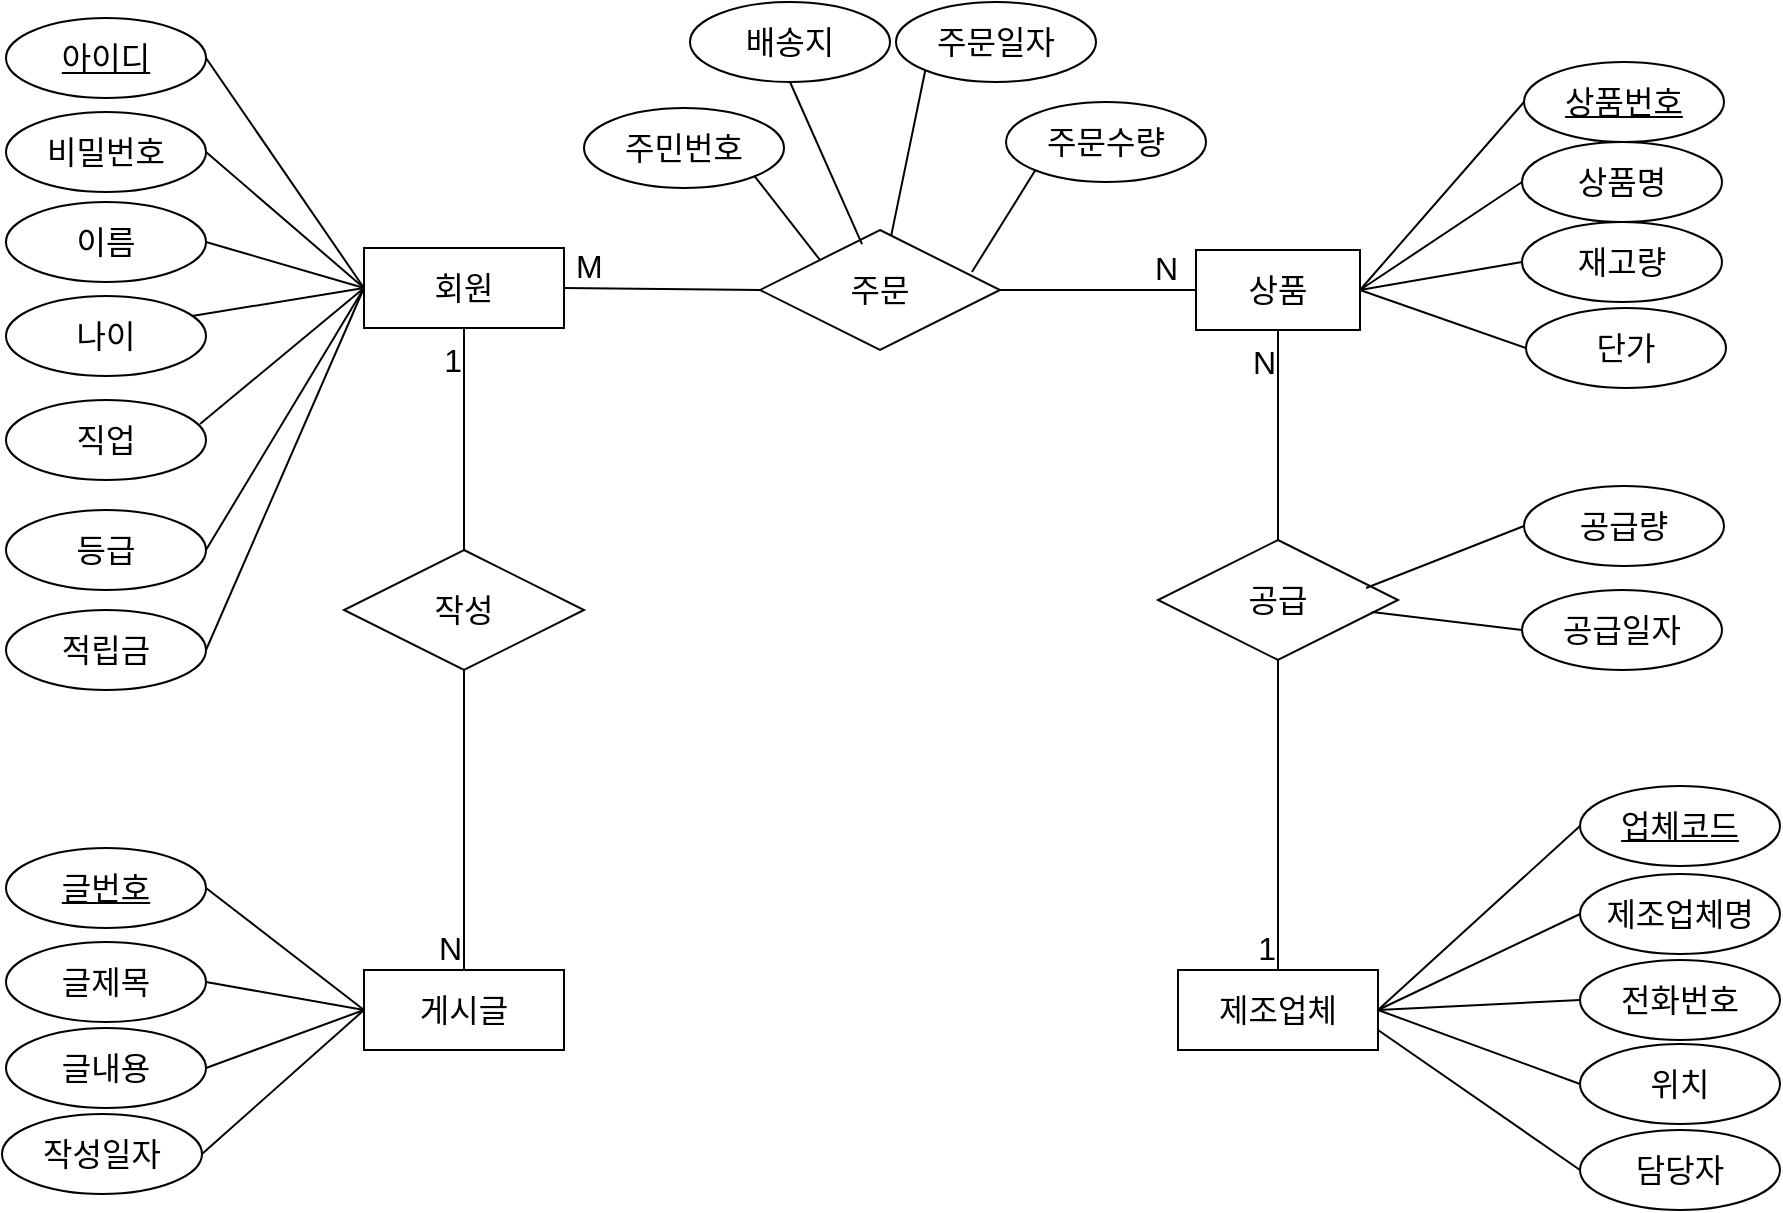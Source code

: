 <mxfile version="23.0.2" type="github">
  <diagram name="페이지-1" id="MAXi2UrqhzSvvPwt2Qxl">
    <mxGraphModel dx="2586" dy="1243" grid="0" gridSize="10" guides="1" tooltips="1" connect="1" arrows="1" fold="1" page="0" pageScale="1" pageWidth="827" pageHeight="1169" math="0" shadow="0">
      <root>
        <mxCell id="0" />
        <mxCell id="1" parent="0" />
        <mxCell id="D1hfKeOPMcl4Jce2dl7W-1" value="회원" style="whiteSpace=wrap;html=1;align=center;fontSize=16;" vertex="1" parent="1">
          <mxGeometry x="-755" y="-18" width="100" height="40" as="geometry" />
        </mxCell>
        <mxCell id="D1hfKeOPMcl4Jce2dl7W-3" value="상품" style="whiteSpace=wrap;html=1;align=center;fontSize=16;" vertex="1" parent="1">
          <mxGeometry x="-339" y="-17" width="82" height="40" as="geometry" />
        </mxCell>
        <mxCell id="D1hfKeOPMcl4Jce2dl7W-4" value="아이디" style="ellipse;whiteSpace=wrap;html=1;align=center;fontStyle=4;fontSize=16;" vertex="1" parent="1">
          <mxGeometry x="-934" y="-133" width="100" height="40" as="geometry" />
        </mxCell>
        <mxCell id="D1hfKeOPMcl4Jce2dl7W-5" value="비밀번호" style="ellipse;whiteSpace=wrap;html=1;align=center;fontSize=16;" vertex="1" parent="1">
          <mxGeometry x="-934" y="-86" width="100" height="40" as="geometry" />
        </mxCell>
        <mxCell id="D1hfKeOPMcl4Jce2dl7W-6" value="이름" style="ellipse;whiteSpace=wrap;html=1;align=center;fontSize=16;" vertex="1" parent="1">
          <mxGeometry x="-934" y="-41" width="100" height="40" as="geometry" />
        </mxCell>
        <mxCell id="D1hfKeOPMcl4Jce2dl7W-7" value="나이" style="ellipse;whiteSpace=wrap;html=1;align=center;fontSize=16;" vertex="1" parent="1">
          <mxGeometry x="-934" y="6" width="100" height="40" as="geometry" />
        </mxCell>
        <mxCell id="D1hfKeOPMcl4Jce2dl7W-8" value="직업" style="ellipse;whiteSpace=wrap;html=1;align=center;fontSize=16;" vertex="1" parent="1">
          <mxGeometry x="-934" y="58" width="100" height="40" as="geometry" />
        </mxCell>
        <mxCell id="D1hfKeOPMcl4Jce2dl7W-9" value="등급" style="ellipse;whiteSpace=wrap;html=1;align=center;fontSize=16;" vertex="1" parent="1">
          <mxGeometry x="-934" y="113" width="100" height="40" as="geometry" />
        </mxCell>
        <mxCell id="D1hfKeOPMcl4Jce2dl7W-10" value="적립금" style="ellipse;whiteSpace=wrap;html=1;align=center;fontSize=16;" vertex="1" parent="1">
          <mxGeometry x="-934" y="163" width="100" height="40" as="geometry" />
        </mxCell>
        <mxCell id="D1hfKeOPMcl4Jce2dl7W-12" value="상품번호" style="ellipse;whiteSpace=wrap;html=1;align=center;fontStyle=4;fontSize=16;" vertex="1" parent="1">
          <mxGeometry x="-175" y="-111" width="100" height="40" as="geometry" />
        </mxCell>
        <mxCell id="D1hfKeOPMcl4Jce2dl7W-13" value="상품명" style="ellipse;whiteSpace=wrap;html=1;align=center;fontSize=16;" vertex="1" parent="1">
          <mxGeometry x="-176" y="-71" width="100" height="40" as="geometry" />
        </mxCell>
        <mxCell id="D1hfKeOPMcl4Jce2dl7W-14" value="재고량" style="ellipse;whiteSpace=wrap;html=1;align=center;fontSize=16;" vertex="1" parent="1">
          <mxGeometry x="-176" y="-31" width="100" height="40" as="geometry" />
        </mxCell>
        <mxCell id="D1hfKeOPMcl4Jce2dl7W-15" value="단가" style="ellipse;whiteSpace=wrap;html=1;align=center;fontSize=16;" vertex="1" parent="1">
          <mxGeometry x="-174" y="12" width="100" height="40" as="geometry" />
        </mxCell>
        <mxCell id="D1hfKeOPMcl4Jce2dl7W-30" value="" style="endArrow=none;html=1;rounded=0;fontSize=12;startSize=8;endSize=8;curved=1;entryX=0;entryY=0.5;entryDx=0;entryDy=0;exitX=1;exitY=0.5;exitDx=0;exitDy=0;" edge="1" parent="1" source="D1hfKeOPMcl4Jce2dl7W-4" target="D1hfKeOPMcl4Jce2dl7W-1">
          <mxGeometry relative="1" as="geometry">
            <mxPoint x="-866" y="-111.5" as="sourcePoint" />
            <mxPoint x="-706" y="-111.5" as="targetPoint" />
          </mxGeometry>
        </mxCell>
        <mxCell id="D1hfKeOPMcl4Jce2dl7W-31" value="" style="endArrow=none;html=1;rounded=0;fontSize=12;startSize=8;endSize=8;curved=1;entryX=0;entryY=0.5;entryDx=0;entryDy=0;exitX=1;exitY=0.5;exitDx=0;exitDy=0;" edge="1" parent="1" source="D1hfKeOPMcl4Jce2dl7W-5" target="D1hfKeOPMcl4Jce2dl7W-1">
          <mxGeometry relative="1" as="geometry">
            <mxPoint x="-867" y="-62" as="sourcePoint" />
            <mxPoint x="-756" y="1" as="targetPoint" />
          </mxGeometry>
        </mxCell>
        <mxCell id="D1hfKeOPMcl4Jce2dl7W-33" value="" style="endArrow=none;html=1;rounded=0;fontSize=12;startSize=8;endSize=8;curved=1;exitX=1;exitY=0.5;exitDx=0;exitDy=0;entryX=0;entryY=0.5;entryDx=0;entryDy=0;" edge="1" parent="1" source="D1hfKeOPMcl4Jce2dl7W-10" target="D1hfKeOPMcl4Jce2dl7W-1">
          <mxGeometry relative="1" as="geometry">
            <mxPoint x="-723" y="130" as="sourcePoint" />
            <mxPoint x="-615" y="196.5" as="targetPoint" />
          </mxGeometry>
        </mxCell>
        <mxCell id="D1hfKeOPMcl4Jce2dl7W-34" value="" style="endArrow=none;html=1;rounded=0;fontSize=12;startSize=8;endSize=8;curved=1;entryX=0;entryY=0.5;entryDx=0;entryDy=0;exitX=1;exitY=0.5;exitDx=0;exitDy=0;" edge="1" parent="1" source="D1hfKeOPMcl4Jce2dl7W-6" target="D1hfKeOPMcl4Jce2dl7W-1">
          <mxGeometry relative="1" as="geometry">
            <mxPoint x="-864" y="-23" as="sourcePoint" />
            <mxPoint x="-761" y="3" as="targetPoint" />
          </mxGeometry>
        </mxCell>
        <mxCell id="D1hfKeOPMcl4Jce2dl7W-35" value="" style="endArrow=none;html=1;rounded=0;fontSize=12;startSize=8;endSize=8;curved=1;entryX=0;entryY=0.5;entryDx=0;entryDy=0;exitX=1;exitY=0.5;exitDx=0;exitDy=0;" edge="1" parent="1" source="D1hfKeOPMcl4Jce2dl7W-9" target="D1hfKeOPMcl4Jce2dl7W-1">
          <mxGeometry relative="1" as="geometry">
            <mxPoint x="-864" y="134" as="sourcePoint" />
            <mxPoint x="-756" y="200.5" as="targetPoint" />
          </mxGeometry>
        </mxCell>
        <mxCell id="D1hfKeOPMcl4Jce2dl7W-36" value="" style="endArrow=none;html=1;rounded=0;fontSize=12;startSize=8;endSize=8;curved=1;entryX=0;entryY=0.5;entryDx=0;entryDy=0;exitX=0.97;exitY=0.3;exitDx=0;exitDy=0;exitPerimeter=0;" edge="1" parent="1" source="D1hfKeOPMcl4Jce2dl7W-8" target="D1hfKeOPMcl4Jce2dl7W-1">
          <mxGeometry relative="1" as="geometry">
            <mxPoint x="-864" y="79" as="sourcePoint" />
            <mxPoint x="-756" y="145.5" as="targetPoint" />
          </mxGeometry>
        </mxCell>
        <mxCell id="D1hfKeOPMcl4Jce2dl7W-37" value="" style="endArrow=none;html=1;rounded=0;fontSize=12;startSize=8;endSize=8;curved=1;entryX=0;entryY=0.5;entryDx=0;entryDy=0;exitX=0.93;exitY=0.25;exitDx=0;exitDy=0;exitPerimeter=0;" edge="1" parent="1" source="D1hfKeOPMcl4Jce2dl7W-7" target="D1hfKeOPMcl4Jce2dl7W-1">
          <mxGeometry relative="1" as="geometry">
            <mxPoint x="-866" y="23.5" as="sourcePoint" />
            <mxPoint x="-758" y="90" as="targetPoint" />
          </mxGeometry>
        </mxCell>
        <mxCell id="D1hfKeOPMcl4Jce2dl7W-40" value="" style="endArrow=none;html=1;rounded=0;fontSize=12;startSize=8;endSize=8;curved=1;entryX=0;entryY=0.5;entryDx=0;entryDy=0;exitX=1;exitY=0.5;exitDx=0;exitDy=0;" edge="1" parent="1" source="D1hfKeOPMcl4Jce2dl7W-3" target="D1hfKeOPMcl4Jce2dl7W-12">
          <mxGeometry relative="1" as="geometry">
            <mxPoint x="-331" y="-76" as="sourcePoint" />
            <mxPoint x="-171" y="-76" as="targetPoint" />
          </mxGeometry>
        </mxCell>
        <mxCell id="D1hfKeOPMcl4Jce2dl7W-41" value="" style="endArrow=none;html=1;rounded=0;fontSize=12;startSize=8;endSize=8;curved=1;entryX=0;entryY=0.5;entryDx=0;entryDy=0;exitX=1;exitY=0.5;exitDx=0;exitDy=0;" edge="1" parent="1" source="D1hfKeOPMcl4Jce2dl7W-3" target="D1hfKeOPMcl4Jce2dl7W-13">
          <mxGeometry relative="1" as="geometry">
            <mxPoint x="-314" y="53" as="sourcePoint" />
            <mxPoint x="-154" y="53" as="targetPoint" />
          </mxGeometry>
        </mxCell>
        <mxCell id="D1hfKeOPMcl4Jce2dl7W-42" value="" style="endArrow=none;html=1;rounded=0;fontSize=12;startSize=8;endSize=8;curved=1;exitX=1;exitY=0.5;exitDx=0;exitDy=0;entryX=0;entryY=0.5;entryDx=0;entryDy=0;" edge="1" parent="1" source="D1hfKeOPMcl4Jce2dl7W-3" target="D1hfKeOPMcl4Jce2dl7W-14">
          <mxGeometry relative="1" as="geometry">
            <mxPoint x="-170" y="243" as="sourcePoint" />
            <mxPoint x="-10" y="243" as="targetPoint" />
          </mxGeometry>
        </mxCell>
        <mxCell id="D1hfKeOPMcl4Jce2dl7W-43" value="" style="endArrow=none;html=1;rounded=0;fontSize=12;startSize=8;endSize=8;curved=1;exitX=1;exitY=0.5;exitDx=0;exitDy=0;entryX=0;entryY=0.5;entryDx=0;entryDy=0;" edge="1" parent="1" source="D1hfKeOPMcl4Jce2dl7W-3" target="D1hfKeOPMcl4Jce2dl7W-15">
          <mxGeometry relative="1" as="geometry">
            <mxPoint x="-160" y="253" as="sourcePoint" />
            <mxPoint y="253" as="targetPoint" />
          </mxGeometry>
        </mxCell>
        <mxCell id="D1hfKeOPMcl4Jce2dl7W-44" value="게시글" style="whiteSpace=wrap;html=1;align=center;fontSize=16;" vertex="1" parent="1">
          <mxGeometry x="-755" y="343" width="100" height="40" as="geometry" />
        </mxCell>
        <mxCell id="D1hfKeOPMcl4Jce2dl7W-45" value="제조업체" style="whiteSpace=wrap;html=1;align=center;fontSize=16;" vertex="1" parent="1">
          <mxGeometry x="-348" y="343" width="100" height="40" as="geometry" />
        </mxCell>
        <mxCell id="D1hfKeOPMcl4Jce2dl7W-46" value="글번호" style="ellipse;whiteSpace=wrap;html=1;align=center;fontStyle=4;fontSize=16;" vertex="1" parent="1">
          <mxGeometry x="-934" y="282" width="100" height="40" as="geometry" />
        </mxCell>
        <mxCell id="D1hfKeOPMcl4Jce2dl7W-48" value="글제목" style="ellipse;whiteSpace=wrap;html=1;align=center;fontSize=16;" vertex="1" parent="1">
          <mxGeometry x="-934" y="329" width="100" height="40" as="geometry" />
        </mxCell>
        <mxCell id="D1hfKeOPMcl4Jce2dl7W-49" value="글내용" style="ellipse;whiteSpace=wrap;html=1;align=center;fontSize=16;" vertex="1" parent="1">
          <mxGeometry x="-934" y="372" width="100" height="40" as="geometry" />
        </mxCell>
        <mxCell id="D1hfKeOPMcl4Jce2dl7W-50" value="작성일자" style="ellipse;whiteSpace=wrap;html=1;align=center;fontSize=16;" vertex="1" parent="1">
          <mxGeometry x="-936" y="415" width="100" height="40" as="geometry" />
        </mxCell>
        <mxCell id="D1hfKeOPMcl4Jce2dl7W-51" value="" style="endArrow=none;html=1;rounded=0;fontSize=12;startSize=8;endSize=8;curved=1;exitX=1;exitY=0.5;exitDx=0;exitDy=0;entryX=0;entryY=0.5;entryDx=0;entryDy=0;" edge="1" parent="1" source="D1hfKeOPMcl4Jce2dl7W-46" target="D1hfKeOPMcl4Jce2dl7W-44">
          <mxGeometry relative="1" as="geometry">
            <mxPoint x="-790" y="176" as="sourcePoint" />
            <mxPoint x="-630" y="176" as="targetPoint" />
          </mxGeometry>
        </mxCell>
        <mxCell id="D1hfKeOPMcl4Jce2dl7W-52" value="" style="endArrow=none;html=1;rounded=0;fontSize=12;startSize=8;endSize=8;curved=1;exitX=1;exitY=0.5;exitDx=0;exitDy=0;entryX=0;entryY=0.5;entryDx=0;entryDy=0;" edge="1" parent="1" source="D1hfKeOPMcl4Jce2dl7W-48" target="D1hfKeOPMcl4Jce2dl7W-44">
          <mxGeometry relative="1" as="geometry">
            <mxPoint x="-780" y="186" as="sourcePoint" />
            <mxPoint x="-620" y="186" as="targetPoint" />
          </mxGeometry>
        </mxCell>
        <mxCell id="D1hfKeOPMcl4Jce2dl7W-53" value="" style="endArrow=none;html=1;rounded=0;fontSize=12;startSize=8;endSize=8;curved=1;exitX=1;exitY=0.5;exitDx=0;exitDy=0;entryX=0;entryY=0.5;entryDx=0;entryDy=0;" edge="1" parent="1" source="D1hfKeOPMcl4Jce2dl7W-49" target="D1hfKeOPMcl4Jce2dl7W-44">
          <mxGeometry relative="1" as="geometry">
            <mxPoint x="-770" y="196" as="sourcePoint" />
            <mxPoint x="-610" y="196" as="targetPoint" />
          </mxGeometry>
        </mxCell>
        <mxCell id="D1hfKeOPMcl4Jce2dl7W-54" value="" style="endArrow=none;html=1;rounded=0;fontSize=12;startSize=8;endSize=8;curved=1;exitX=1;exitY=0.5;exitDx=0;exitDy=0;entryX=0;entryY=0.5;entryDx=0;entryDy=0;" edge="1" parent="1" source="D1hfKeOPMcl4Jce2dl7W-50" target="D1hfKeOPMcl4Jce2dl7W-44">
          <mxGeometry relative="1" as="geometry">
            <mxPoint x="-760" y="206" as="sourcePoint" />
            <mxPoint x="-600" y="206" as="targetPoint" />
          </mxGeometry>
        </mxCell>
        <mxCell id="D1hfKeOPMcl4Jce2dl7W-57" value="업체코드" style="ellipse;whiteSpace=wrap;html=1;align=center;fontStyle=4;fontSize=16;" vertex="1" parent="1">
          <mxGeometry x="-147" y="251" width="100" height="40" as="geometry" />
        </mxCell>
        <mxCell id="D1hfKeOPMcl4Jce2dl7W-58" value="전화번호" style="ellipse;whiteSpace=wrap;html=1;align=center;fontSize=16;" vertex="1" parent="1">
          <mxGeometry x="-147" y="338" width="100" height="40" as="geometry" />
        </mxCell>
        <mxCell id="D1hfKeOPMcl4Jce2dl7W-59" value="제조업체명" style="ellipse;whiteSpace=wrap;html=1;align=center;fontSize=16;" vertex="1" parent="1">
          <mxGeometry x="-147" y="295" width="100" height="40" as="geometry" />
        </mxCell>
        <mxCell id="D1hfKeOPMcl4Jce2dl7W-60" value="위치" style="ellipse;whiteSpace=wrap;html=1;align=center;fontSize=16;" vertex="1" parent="1">
          <mxGeometry x="-147" y="380" width="100" height="40" as="geometry" />
        </mxCell>
        <mxCell id="D1hfKeOPMcl4Jce2dl7W-61" value="담당자" style="ellipse;whiteSpace=wrap;html=1;align=center;fontSize=16;" vertex="1" parent="1">
          <mxGeometry x="-147" y="423" width="100" height="40" as="geometry" />
        </mxCell>
        <mxCell id="D1hfKeOPMcl4Jce2dl7W-62" value="" style="endArrow=none;html=1;rounded=0;fontSize=12;startSize=8;endSize=8;curved=1;exitX=1;exitY=0.5;exitDx=0;exitDy=0;entryX=0;entryY=0.5;entryDx=0;entryDy=0;" edge="1" parent="1" source="D1hfKeOPMcl4Jce2dl7W-45" target="D1hfKeOPMcl4Jce2dl7W-57">
          <mxGeometry relative="1" as="geometry">
            <mxPoint x="-279" y="245" as="sourcePoint" />
            <mxPoint x="-338" y="230" as="targetPoint" />
          </mxGeometry>
        </mxCell>
        <mxCell id="D1hfKeOPMcl4Jce2dl7W-63" value="" style="endArrow=none;html=1;rounded=0;fontSize=12;startSize=8;endSize=8;curved=1;exitX=1;exitY=0.5;exitDx=0;exitDy=0;entryX=0;entryY=0.5;entryDx=0;entryDy=0;" edge="1" parent="1" source="D1hfKeOPMcl4Jce2dl7W-45" target="D1hfKeOPMcl4Jce2dl7W-59">
          <mxGeometry relative="1" as="geometry">
            <mxPoint x="-322" y="477" as="sourcePoint" />
            <mxPoint x="-162" y="477" as="targetPoint" />
          </mxGeometry>
        </mxCell>
        <mxCell id="D1hfKeOPMcl4Jce2dl7W-64" value="" style="endArrow=none;html=1;rounded=0;fontSize=12;startSize=8;endSize=8;curved=1;exitX=1;exitY=0.5;exitDx=0;exitDy=0;entryX=0;entryY=0.5;entryDx=0;entryDy=0;" edge="1" parent="1" source="D1hfKeOPMcl4Jce2dl7W-45" target="D1hfKeOPMcl4Jce2dl7W-58">
          <mxGeometry relative="1" as="geometry">
            <mxPoint x="-200" y="452" as="sourcePoint" />
            <mxPoint x="-166" y="503" as="targetPoint" />
          </mxGeometry>
        </mxCell>
        <mxCell id="D1hfKeOPMcl4Jce2dl7W-65" value="" style="endArrow=none;html=1;rounded=0;fontSize=12;startSize=8;endSize=8;curved=1;exitX=1;exitY=0.5;exitDx=0;exitDy=0;entryX=0;entryY=0.5;entryDx=0;entryDy=0;" edge="1" parent="1" source="D1hfKeOPMcl4Jce2dl7W-45" target="D1hfKeOPMcl4Jce2dl7W-60">
          <mxGeometry relative="1" as="geometry">
            <mxPoint x="-324" y="534" as="sourcePoint" />
            <mxPoint x="-164" y="534" as="targetPoint" />
          </mxGeometry>
        </mxCell>
        <mxCell id="D1hfKeOPMcl4Jce2dl7W-66" value="" style="endArrow=none;html=1;rounded=0;fontSize=12;startSize=8;endSize=8;curved=1;exitX=1;exitY=0.75;exitDx=0;exitDy=0;entryX=0;entryY=0.5;entryDx=0;entryDy=0;entryPerimeter=0;" edge="1" parent="1" source="D1hfKeOPMcl4Jce2dl7W-45" target="D1hfKeOPMcl4Jce2dl7W-61">
          <mxGeometry relative="1" as="geometry">
            <mxPoint x="-296" y="547" as="sourcePoint" />
            <mxPoint x="-136" y="547" as="targetPoint" />
          </mxGeometry>
        </mxCell>
        <mxCell id="D1hfKeOPMcl4Jce2dl7W-71" value="" style="endArrow=none;html=1;rounded=0;fontSize=12;startSize=8;endSize=8;curved=1;exitX=1;exitY=0.5;exitDx=0;exitDy=0;entryX=0;entryY=0.5;entryDx=0;entryDy=0;" edge="1" parent="1" source="D1hfKeOPMcl4Jce2dl7W-68" target="D1hfKeOPMcl4Jce2dl7W-3">
          <mxGeometry relative="1" as="geometry">
            <mxPoint x="-701" y="208" as="sourcePoint" />
            <mxPoint x="-541" y="208" as="targetPoint" />
          </mxGeometry>
        </mxCell>
        <mxCell id="D1hfKeOPMcl4Jce2dl7W-73" value="N" style="resizable=0;html=1;whiteSpace=wrap;align=right;verticalAlign=bottom;fontSize=16;" connectable="0" vertex="1" parent="D1hfKeOPMcl4Jce2dl7W-71">
          <mxGeometry x="1" relative="1" as="geometry">
            <mxPoint x="-8" as="offset" />
          </mxGeometry>
        </mxCell>
        <mxCell id="D1hfKeOPMcl4Jce2dl7W-74" value="" style="endArrow=none;html=1;rounded=0;fontSize=12;startSize=8;endSize=8;curved=1;exitX=1;exitY=0.5;exitDx=0;exitDy=0;entryX=0;entryY=0.5;entryDx=0;entryDy=0;" edge="1" parent="1" source="D1hfKeOPMcl4Jce2dl7W-1" target="D1hfKeOPMcl4Jce2dl7W-68">
          <mxGeometry relative="1" as="geometry">
            <mxPoint x="-655" y="2" as="sourcePoint" />
            <mxPoint x="-339" y="3" as="targetPoint" />
          </mxGeometry>
        </mxCell>
        <mxCell id="D1hfKeOPMcl4Jce2dl7W-75" value="M" style="resizable=0;html=1;whiteSpace=wrap;align=left;verticalAlign=bottom;fontSize=16;" connectable="0" vertex="1" parent="D1hfKeOPMcl4Jce2dl7W-74">
          <mxGeometry x="-1" relative="1" as="geometry">
            <mxPoint x="4" as="offset" />
          </mxGeometry>
        </mxCell>
        <mxCell id="D1hfKeOPMcl4Jce2dl7W-68" value="주문" style="shape=rhombus;perimeter=rhombusPerimeter;whiteSpace=wrap;html=1;align=center;fontSize=16;" vertex="1" parent="1">
          <mxGeometry x="-557" y="-27" width="120" height="60" as="geometry" />
        </mxCell>
        <mxCell id="D1hfKeOPMcl4Jce2dl7W-77" value="공급" style="shape=rhombus;perimeter=rhombusPerimeter;whiteSpace=wrap;html=1;align=center;fontSize=16;" vertex="1" parent="1">
          <mxGeometry x="-358" y="128" width="120" height="60" as="geometry" />
        </mxCell>
        <mxCell id="D1hfKeOPMcl4Jce2dl7W-80" value="" style="endArrow=none;html=1;rounded=0;fontSize=12;startSize=8;endSize=8;curved=1;entryX=0.5;entryY=0;entryDx=0;entryDy=0;exitX=0.5;exitY=1;exitDx=0;exitDy=0;" edge="1" parent="1" source="D1hfKeOPMcl4Jce2dl7W-77" target="D1hfKeOPMcl4Jce2dl7W-45">
          <mxGeometry relative="1" as="geometry">
            <mxPoint x="-424" y="222" as="sourcePoint" />
            <mxPoint x="-264" y="222" as="targetPoint" />
          </mxGeometry>
        </mxCell>
        <mxCell id="D1hfKeOPMcl4Jce2dl7W-81" value="1" style="resizable=0;html=1;whiteSpace=wrap;align=right;verticalAlign=bottom;fontSize=16;" connectable="0" vertex="1" parent="D1hfKeOPMcl4Jce2dl7W-80">
          <mxGeometry x="1" relative="1" as="geometry" />
        </mxCell>
        <mxCell id="D1hfKeOPMcl4Jce2dl7W-82" value="" style="endArrow=none;html=1;rounded=0;fontSize=12;startSize=8;endSize=8;curved=1;entryX=0.5;entryY=1;entryDx=0;entryDy=0;exitX=0.5;exitY=0;exitDx=0;exitDy=0;" edge="1" parent="1" source="D1hfKeOPMcl4Jce2dl7W-77" target="D1hfKeOPMcl4Jce2dl7W-3">
          <mxGeometry relative="1" as="geometry">
            <mxPoint x="-424" y="222" as="sourcePoint" />
            <mxPoint x="-264" y="222" as="targetPoint" />
          </mxGeometry>
        </mxCell>
        <mxCell id="D1hfKeOPMcl4Jce2dl7W-83" value="N" style="resizable=0;html=1;whiteSpace=wrap;align=right;verticalAlign=bottom;fontSize=16;" connectable="0" vertex="1" parent="D1hfKeOPMcl4Jce2dl7W-82">
          <mxGeometry x="1" relative="1" as="geometry">
            <mxPoint y="27" as="offset" />
          </mxGeometry>
        </mxCell>
        <mxCell id="D1hfKeOPMcl4Jce2dl7W-84" value="공급량" style="ellipse;whiteSpace=wrap;html=1;align=center;fontSize=16;" vertex="1" parent="1">
          <mxGeometry x="-175" y="101" width="100" height="40" as="geometry" />
        </mxCell>
        <mxCell id="D1hfKeOPMcl4Jce2dl7W-85" value="공급일자" style="ellipse;whiteSpace=wrap;html=1;align=center;fontSize=16;" vertex="1" parent="1">
          <mxGeometry x="-176" y="153" width="100" height="40" as="geometry" />
        </mxCell>
        <mxCell id="D1hfKeOPMcl4Jce2dl7W-86" value="" style="endArrow=none;html=1;rounded=0;fontSize=12;startSize=8;endSize=8;curved=1;entryX=0;entryY=0.5;entryDx=0;entryDy=0;exitX=0.867;exitY=0.4;exitDx=0;exitDy=0;exitPerimeter=0;" edge="1" parent="1" source="D1hfKeOPMcl4Jce2dl7W-77" target="D1hfKeOPMcl4Jce2dl7W-84">
          <mxGeometry relative="1" as="geometry">
            <mxPoint x="-424" y="222" as="sourcePoint" />
            <mxPoint x="-264" y="222" as="targetPoint" />
          </mxGeometry>
        </mxCell>
        <mxCell id="D1hfKeOPMcl4Jce2dl7W-87" value="" style="endArrow=none;html=1;rounded=0;fontSize=12;startSize=8;endSize=8;curved=1;entryX=0;entryY=0.5;entryDx=0;entryDy=0;exitX=0.892;exitY=0.6;exitDx=0;exitDy=0;exitPerimeter=0;" edge="1" parent="1" source="D1hfKeOPMcl4Jce2dl7W-77" target="D1hfKeOPMcl4Jce2dl7W-85">
          <mxGeometry relative="1" as="geometry">
            <mxPoint x="-414" y="232" as="sourcePoint" />
            <mxPoint x="-254" y="232" as="targetPoint" />
          </mxGeometry>
        </mxCell>
        <mxCell id="D1hfKeOPMcl4Jce2dl7W-88" value="주민번호" style="ellipse;whiteSpace=wrap;html=1;align=center;fontSize=16;" vertex="1" parent="1">
          <mxGeometry x="-645" y="-88" width="100" height="40" as="geometry" />
        </mxCell>
        <mxCell id="D1hfKeOPMcl4Jce2dl7W-89" value="배송지" style="ellipse;whiteSpace=wrap;html=1;align=center;fontSize=16;" vertex="1" parent="1">
          <mxGeometry x="-592" y="-141" width="100" height="40" as="geometry" />
        </mxCell>
        <mxCell id="D1hfKeOPMcl4Jce2dl7W-90" value="주문일자" style="ellipse;whiteSpace=wrap;html=1;align=center;fontSize=16;" vertex="1" parent="1">
          <mxGeometry x="-489" y="-141" width="100" height="40" as="geometry" />
        </mxCell>
        <mxCell id="D1hfKeOPMcl4Jce2dl7W-91" value="주문수량" style="ellipse;whiteSpace=wrap;html=1;align=center;fontSize=16;" vertex="1" parent="1">
          <mxGeometry x="-434" y="-91" width="100" height="40" as="geometry" />
        </mxCell>
        <mxCell id="D1hfKeOPMcl4Jce2dl7W-93" value="" style="endArrow=none;html=1;rounded=0;fontSize=12;startSize=8;endSize=8;curved=1;exitX=1;exitY=1;exitDx=0;exitDy=0;entryX=0;entryY=0;entryDx=0;entryDy=0;" edge="1" parent="1" source="D1hfKeOPMcl4Jce2dl7W-88" target="D1hfKeOPMcl4Jce2dl7W-68">
          <mxGeometry relative="1" as="geometry">
            <mxPoint x="-584" y="141" as="sourcePoint" />
            <mxPoint x="-424" y="141" as="targetPoint" />
          </mxGeometry>
        </mxCell>
        <mxCell id="D1hfKeOPMcl4Jce2dl7W-94" value="" style="endArrow=none;html=1;rounded=0;fontSize=12;startSize=8;endSize=8;curved=1;exitX=0.5;exitY=1;exitDx=0;exitDy=0;entryX=0.425;entryY=0.117;entryDx=0;entryDy=0;entryPerimeter=0;" edge="1" parent="1" source="D1hfKeOPMcl4Jce2dl7W-89" target="D1hfKeOPMcl4Jce2dl7W-68">
          <mxGeometry relative="1" as="geometry">
            <mxPoint x="-574" y="151" as="sourcePoint" />
            <mxPoint x="-414" y="151" as="targetPoint" />
          </mxGeometry>
        </mxCell>
        <mxCell id="D1hfKeOPMcl4Jce2dl7W-95" value="" style="endArrow=none;html=1;rounded=0;fontSize=12;startSize=8;endSize=8;curved=1;exitX=0;exitY=1;exitDx=0;exitDy=0;" edge="1" parent="1" source="D1hfKeOPMcl4Jce2dl7W-90" target="D1hfKeOPMcl4Jce2dl7W-68">
          <mxGeometry relative="1" as="geometry">
            <mxPoint x="-564" y="161" as="sourcePoint" />
            <mxPoint x="-404" y="161" as="targetPoint" />
          </mxGeometry>
        </mxCell>
        <mxCell id="D1hfKeOPMcl4Jce2dl7W-96" value="" style="endArrow=none;html=1;rounded=0;fontSize=12;startSize=8;endSize=8;curved=1;exitX=0.883;exitY=0.35;exitDx=0;exitDy=0;exitPerimeter=0;entryX=0;entryY=1;entryDx=0;entryDy=0;" edge="1" parent="1" source="D1hfKeOPMcl4Jce2dl7W-68" target="D1hfKeOPMcl4Jce2dl7W-91">
          <mxGeometry relative="1" as="geometry">
            <mxPoint x="-554" y="171" as="sourcePoint" />
            <mxPoint x="-394" y="171" as="targetPoint" />
          </mxGeometry>
        </mxCell>
        <mxCell id="D1hfKeOPMcl4Jce2dl7W-97" style="edgeStyle=none;curved=1;rounded=0;orthogonalLoop=1;jettySize=auto;html=1;exitX=1;exitY=1;exitDx=0;exitDy=0;fontSize=12;startSize=8;endSize=8;" edge="1" parent="1" source="D1hfKeOPMcl4Jce2dl7W-89" target="D1hfKeOPMcl4Jce2dl7W-89">
          <mxGeometry relative="1" as="geometry" />
        </mxCell>
        <mxCell id="D1hfKeOPMcl4Jce2dl7W-98" value="작성" style="shape=rhombus;perimeter=rhombusPerimeter;whiteSpace=wrap;html=1;align=center;fontSize=16;" vertex="1" parent="1">
          <mxGeometry x="-765" y="133" width="120" height="60" as="geometry" />
        </mxCell>
        <mxCell id="D1hfKeOPMcl4Jce2dl7W-99" value="" style="endArrow=none;html=1;rounded=0;fontSize=12;startSize=8;endSize=8;curved=1;entryX=0.5;entryY=1;entryDx=0;entryDy=0;exitX=0.5;exitY=0;exitDx=0;exitDy=0;" edge="1" parent="1" source="D1hfKeOPMcl4Jce2dl7W-98" target="D1hfKeOPMcl4Jce2dl7W-1">
          <mxGeometry relative="1" as="geometry">
            <mxPoint x="-599" y="257" as="sourcePoint" />
            <mxPoint x="-439" y="257" as="targetPoint" />
          </mxGeometry>
        </mxCell>
        <mxCell id="D1hfKeOPMcl4Jce2dl7W-100" value="1" style="resizable=0;html=1;whiteSpace=wrap;align=right;verticalAlign=bottom;fontSize=16;" connectable="0" vertex="1" parent="D1hfKeOPMcl4Jce2dl7W-99">
          <mxGeometry x="1" relative="1" as="geometry">
            <mxPoint y="27" as="offset" />
          </mxGeometry>
        </mxCell>
        <mxCell id="D1hfKeOPMcl4Jce2dl7W-101" value="" style="endArrow=none;html=1;rounded=0;fontSize=12;startSize=8;endSize=8;curved=1;exitX=0.5;exitY=1;exitDx=0;exitDy=0;entryX=0.5;entryY=0;entryDx=0;entryDy=0;" edge="1" parent="1" source="D1hfKeOPMcl4Jce2dl7W-98" target="D1hfKeOPMcl4Jce2dl7W-44">
          <mxGeometry relative="1" as="geometry">
            <mxPoint x="-424" y="352" as="sourcePoint" />
            <mxPoint x="-264" y="352" as="targetPoint" />
          </mxGeometry>
        </mxCell>
        <mxCell id="D1hfKeOPMcl4Jce2dl7W-102" value="N" style="resizable=0;html=1;whiteSpace=wrap;align=right;verticalAlign=bottom;fontSize=16;" connectable="0" vertex="1" parent="D1hfKeOPMcl4Jce2dl7W-101">
          <mxGeometry x="1" relative="1" as="geometry" />
        </mxCell>
      </root>
    </mxGraphModel>
  </diagram>
</mxfile>
